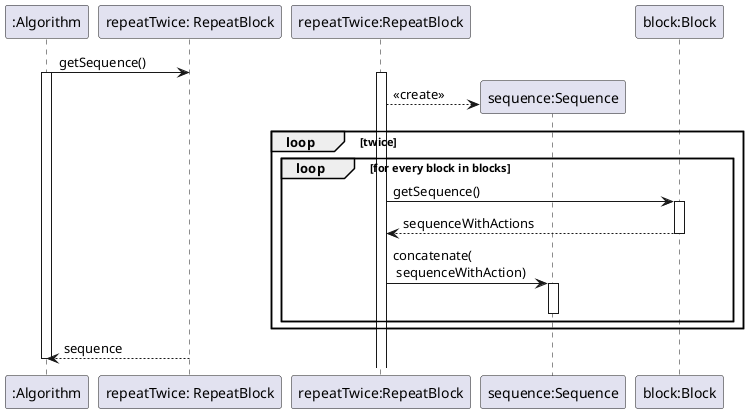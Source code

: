 @startuml compile_repeat_twice_block

":Algorithm" -> "repeatTwice: RepeatBlock": getSequence()
activate ":Algorithm"
Activate "repeatTwice:RepeatBlock"
Create "sequence:Sequence"
"repeatTwice:RepeatBlock" --> "sequence:Sequence": <<create>>


Loop twice
    loop for every block in blocks
        "repeatTwice:RepeatBlock" -> "block:Block": getSequence()
        activate "block:Block"
        return sequenceWithActions
        "repeatTwice:RepeatBlock" -> "sequence:Sequence": concatenate(\n sequenceWithAction)
        activate "sequence:Sequence"
        deactivate "sequence:Sequence"
    end
end

return sequence
deactivate ":Algorithm"


@enduml
